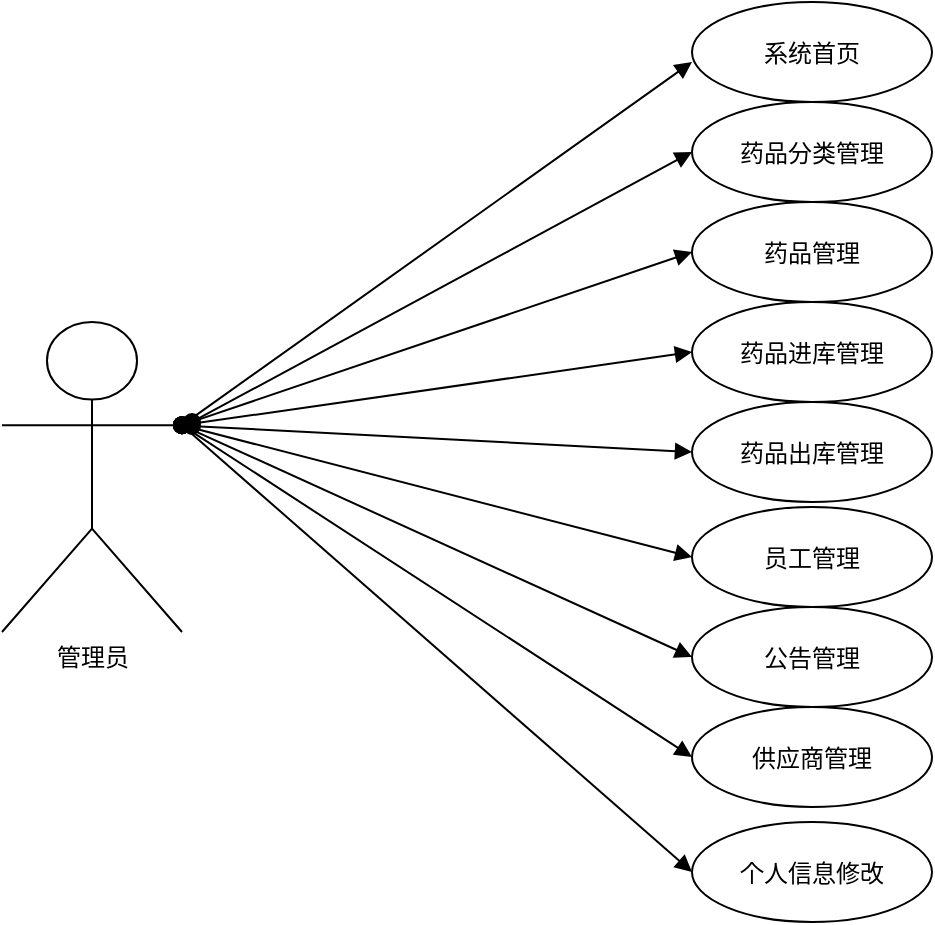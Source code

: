 <mxfile version="24.4.14" type="github">
  <diagram name="第 1 页" id="PrILdzgITEaFjyn_vafs">
    <mxGraphModel dx="1050" dy="534" grid="1" gridSize="10" guides="1" tooltips="1" connect="1" arrows="1" fold="1" page="1" pageScale="1" pageWidth="827" pageHeight="1169" math="0" shadow="0">
      <root>
        <mxCell id="0" />
        <mxCell id="1" parent="0" />
        <mxCell id="iHMlJCngF5IpRR38niNu-1" value="" style="shape=umlActor;verticalLabelPosition=bottom;verticalAlign=top;html=1;fontFamily=Helvetica;" parent="1" vertex="1">
          <mxGeometry x="95" y="200" width="90" height="155" as="geometry" />
        </mxCell>
        <mxCell id="iHMlJCngF5IpRR38niNu-5" value="系统首页" style="ellipse;" parent="1" vertex="1">
          <mxGeometry x="440" y="40" width="120" height="50" as="geometry" />
        </mxCell>
        <mxCell id="iHMlJCngF5IpRR38niNu-10" value="管理员" style="text;html=1;align=center;verticalAlign=middle;resizable=0;points=[];autosize=1;strokeColor=none;fillColor=none;" parent="1" vertex="1">
          <mxGeometry x="110" y="352.5" width="60" height="30" as="geometry" />
        </mxCell>
        <mxCell id="iHMlJCngF5IpRR38niNu-22" value="药品管理" style="ellipse;" parent="1" vertex="1">
          <mxGeometry x="440" y="140" width="120" height="50" as="geometry" />
        </mxCell>
        <mxCell id="iHMlJCngF5IpRR38niNu-23" value="药品分类管理" style="ellipse;" parent="1" vertex="1">
          <mxGeometry x="440" y="90" width="120" height="50" as="geometry" />
        </mxCell>
        <mxCell id="iHMlJCngF5IpRR38niNu-24" value="药品进库管理" style="ellipse;" parent="1" vertex="1">
          <mxGeometry x="440" y="190" width="120" height="50" as="geometry" />
        </mxCell>
        <mxCell id="iHMlJCngF5IpRR38niNu-25" value="药品出库管理" style="ellipse;" parent="1" vertex="1">
          <mxGeometry x="440" y="240" width="120" height="50" as="geometry" />
        </mxCell>
        <mxCell id="iHMlJCngF5IpRR38niNu-26" value="员工管理" style="ellipse;" parent="1" vertex="1">
          <mxGeometry x="440" y="292.5" width="120" height="50" as="geometry" />
        </mxCell>
        <mxCell id="iHMlJCngF5IpRR38niNu-27" value="公告管理" style="ellipse;" parent="1" vertex="1">
          <mxGeometry x="440" y="342.5" width="120" height="50" as="geometry" />
        </mxCell>
        <mxCell id="iHMlJCngF5IpRR38niNu-28" value="供应商管理" style="ellipse;" parent="1" vertex="1">
          <mxGeometry x="440" y="392.5" width="120" height="50" as="geometry" />
        </mxCell>
        <mxCell id="iHMlJCngF5IpRR38niNu-29" value="个人信息修改" style="ellipse;" parent="1" vertex="1">
          <mxGeometry x="440" y="450" width="120" height="50" as="geometry" />
        </mxCell>
        <mxCell id="XeavIGpK7yvfj5GqJteB-2" value="" style="html=1;verticalAlign=bottom;startArrow=oval;startFill=1;endArrow=block;startSize=8;curved=0;rounded=0;exitX=1;exitY=0.333;exitDx=0;exitDy=0;exitPerimeter=0;" edge="1" parent="1" source="iHMlJCngF5IpRR38niNu-1">
          <mxGeometry width="60" relative="1" as="geometry">
            <mxPoint x="190" y="100" as="sourcePoint" />
            <mxPoint x="440" y="70" as="targetPoint" />
          </mxGeometry>
        </mxCell>
        <mxCell id="XeavIGpK7yvfj5GqJteB-6" value="" style="html=1;verticalAlign=bottom;startArrow=oval;startFill=1;endArrow=block;startSize=8;curved=0;rounded=0;entryX=0;entryY=0.5;entryDx=0;entryDy=0;" edge="1" parent="1" target="iHMlJCngF5IpRR38niNu-23">
          <mxGeometry width="60" relative="1" as="geometry">
            <mxPoint x="190" y="250" as="sourcePoint" />
            <mxPoint x="450" y="80" as="targetPoint" />
          </mxGeometry>
        </mxCell>
        <mxCell id="XeavIGpK7yvfj5GqJteB-7" value="" style="html=1;verticalAlign=bottom;startArrow=oval;startFill=1;endArrow=block;startSize=8;curved=0;rounded=0;entryX=0;entryY=0.5;entryDx=0;entryDy=0;exitX=1;exitY=0.333;exitDx=0;exitDy=0;exitPerimeter=0;" edge="1" parent="1" source="iHMlJCngF5IpRR38niNu-1" target="iHMlJCngF5IpRR38niNu-22">
          <mxGeometry width="60" relative="1" as="geometry">
            <mxPoint x="190" y="250" as="sourcePoint" />
            <mxPoint x="460" y="90" as="targetPoint" />
          </mxGeometry>
        </mxCell>
        <mxCell id="XeavIGpK7yvfj5GqJteB-9" value="" style="html=1;verticalAlign=bottom;startArrow=oval;startFill=1;endArrow=block;startSize=8;curved=0;rounded=0;entryX=0;entryY=0.5;entryDx=0;entryDy=0;exitX=1;exitY=0.333;exitDx=0;exitDy=0;exitPerimeter=0;" edge="1" parent="1" source="iHMlJCngF5IpRR38niNu-1" target="iHMlJCngF5IpRR38niNu-24">
          <mxGeometry width="60" relative="1" as="geometry">
            <mxPoint x="190" y="210" as="sourcePoint" />
            <mxPoint x="450" y="175" as="targetPoint" />
          </mxGeometry>
        </mxCell>
        <mxCell id="XeavIGpK7yvfj5GqJteB-10" value="" style="html=1;verticalAlign=bottom;startArrow=oval;startFill=1;endArrow=block;startSize=8;curved=0;rounded=0;entryX=0;entryY=0.5;entryDx=0;entryDy=0;" edge="1" parent="1" target="iHMlJCngF5IpRR38niNu-25">
          <mxGeometry width="60" relative="1" as="geometry">
            <mxPoint x="190" y="252" as="sourcePoint" />
            <mxPoint x="460" y="185" as="targetPoint" />
          </mxGeometry>
        </mxCell>
        <mxCell id="XeavIGpK7yvfj5GqJteB-11" value="" style="html=1;verticalAlign=bottom;startArrow=oval;startFill=1;endArrow=block;startSize=8;curved=0;rounded=0;entryX=0;entryY=0.5;entryDx=0;entryDy=0;exitX=1;exitY=0.333;exitDx=0;exitDy=0;exitPerimeter=0;" edge="1" parent="1" source="iHMlJCngF5IpRR38niNu-1" target="iHMlJCngF5IpRR38niNu-26">
          <mxGeometry width="60" relative="1" as="geometry">
            <mxPoint x="220" y="240" as="sourcePoint" />
            <mxPoint x="470" y="195" as="targetPoint" />
          </mxGeometry>
        </mxCell>
        <mxCell id="XeavIGpK7yvfj5GqJteB-12" value="" style="html=1;verticalAlign=bottom;startArrow=oval;startFill=1;endArrow=block;startSize=8;curved=0;rounded=0;entryX=0;entryY=0.5;entryDx=0;entryDy=0;exitX=1;exitY=0.333;exitDx=0;exitDy=0;exitPerimeter=0;" edge="1" parent="1" source="iHMlJCngF5IpRR38niNu-1" target="iHMlJCngF5IpRR38niNu-27">
          <mxGeometry width="60" relative="1" as="geometry">
            <mxPoint x="230" y="250" as="sourcePoint" />
            <mxPoint x="480" y="205" as="targetPoint" />
          </mxGeometry>
        </mxCell>
        <mxCell id="XeavIGpK7yvfj5GqJteB-13" value="" style="html=1;verticalAlign=bottom;startArrow=oval;startFill=1;endArrow=block;startSize=8;curved=0;rounded=0;entryX=0;entryY=0.5;entryDx=0;entryDy=0;exitX=1;exitY=0.333;exitDx=0;exitDy=0;exitPerimeter=0;" edge="1" parent="1" source="iHMlJCngF5IpRR38niNu-1" target="iHMlJCngF5IpRR38niNu-28">
          <mxGeometry width="60" relative="1" as="geometry">
            <mxPoint x="190" y="250" as="sourcePoint" />
            <mxPoint x="490" y="215" as="targetPoint" />
          </mxGeometry>
        </mxCell>
        <mxCell id="XeavIGpK7yvfj5GqJteB-14" value="" style="html=1;verticalAlign=bottom;startArrow=oval;startFill=1;endArrow=block;startSize=8;curved=0;rounded=0;entryX=0;entryY=0.5;entryDx=0;entryDy=0;exitX=1;exitY=0.333;exitDx=0;exitDy=0;exitPerimeter=0;" edge="1" parent="1" source="iHMlJCngF5IpRR38niNu-1" target="iHMlJCngF5IpRR38niNu-29">
          <mxGeometry width="60" relative="1" as="geometry">
            <mxPoint x="190" y="250" as="sourcePoint" />
            <mxPoint x="500" y="225" as="targetPoint" />
          </mxGeometry>
        </mxCell>
      </root>
    </mxGraphModel>
  </diagram>
</mxfile>
